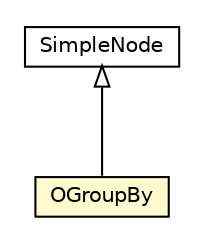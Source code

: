 #!/usr/local/bin/dot
#
# Class diagram 
# Generated by UMLGraph version R5_6-24-gf6e263 (http://www.umlgraph.org/)
#

digraph G {
	edge [fontname="Helvetica",fontsize=10,labelfontname="Helvetica",labelfontsize=10];
	node [fontname="Helvetica",fontsize=10,shape=plaintext];
	nodesep=0.25;
	ranksep=0.5;
	// com.orientechnologies.orient.core.sql.parser.OGroupBy
	c1874314 [label=<<table title="com.orientechnologies.orient.core.sql.parser.OGroupBy" border="0" cellborder="1" cellspacing="0" cellpadding="2" port="p" bgcolor="lemonChiffon" href="./OGroupBy.html">
		<tr><td><table border="0" cellspacing="0" cellpadding="1">
<tr><td align="center" balign="center"> OGroupBy </td></tr>
		</table></td></tr>
		</table>>, URL="./OGroupBy.html", fontname="Helvetica", fontcolor="black", fontsize=10.0];
	// com.orientechnologies.orient.core.sql.parser.SimpleNode
	c1874408 [label=<<table title="com.orientechnologies.orient.core.sql.parser.SimpleNode" border="0" cellborder="1" cellspacing="0" cellpadding="2" port="p" href="./SimpleNode.html">
		<tr><td><table border="0" cellspacing="0" cellpadding="1">
<tr><td align="center" balign="center"> SimpleNode </td></tr>
		</table></td></tr>
		</table>>, URL="./SimpleNode.html", fontname="Helvetica", fontcolor="black", fontsize=10.0];
	//com.orientechnologies.orient.core.sql.parser.OGroupBy extends com.orientechnologies.orient.core.sql.parser.SimpleNode
	c1874408:p -> c1874314:p [dir=back,arrowtail=empty];
}

